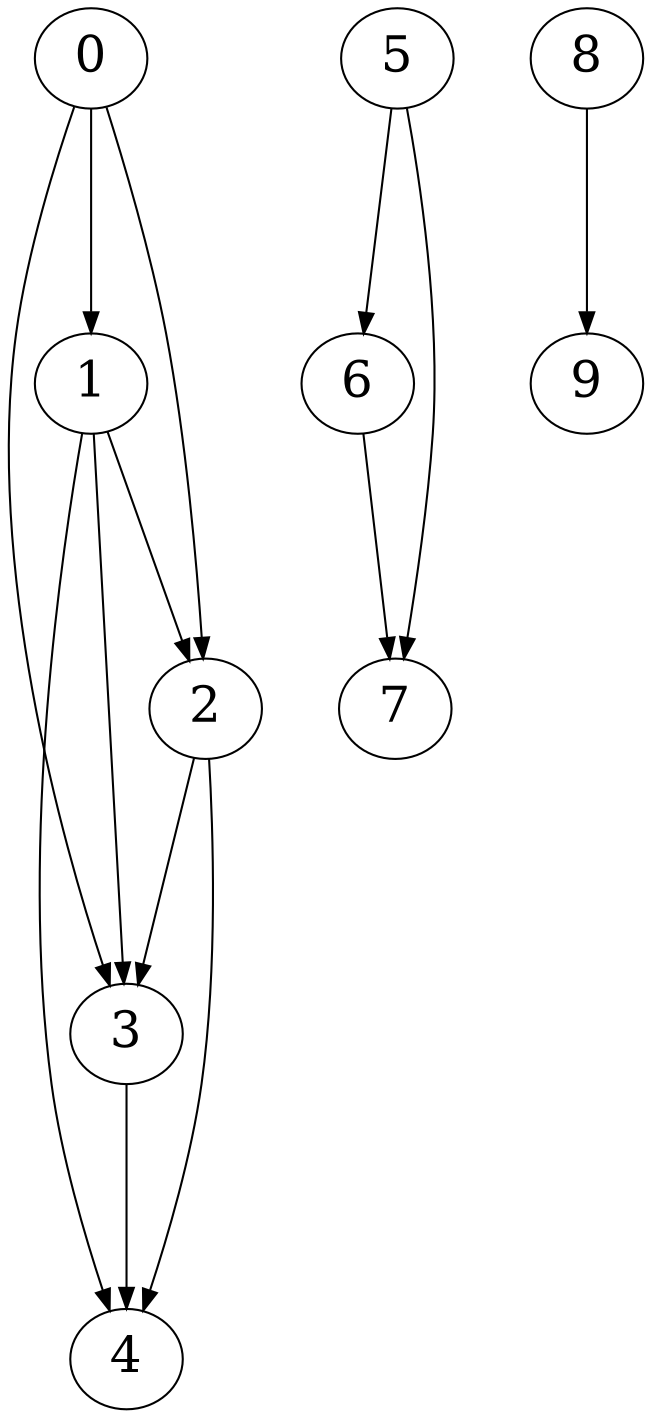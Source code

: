 digraph G {
    graph [fontsize=24]
    edge [fontsize=24]
    node [fontsize=24]
    ranksep = 1.5
    nodesep = .25
    0 -> { 1 2 3 };
    1 -> { 2 3 4 };
    2 -> { 3 4 };
    3 -> { 4 };
    4 -> { };
    5 -> { 6 7 };
    6 -> { 7 };
    7 -> { };
    8 -> { 9 };
    9 -> { };
}
